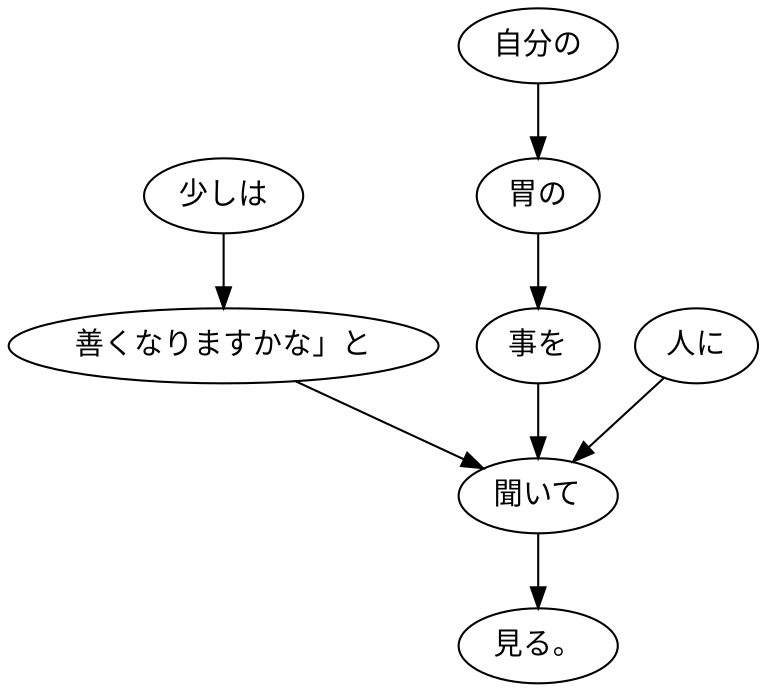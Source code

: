 digraph graph5394 {
	node0 [label="少しは"];
	node1 [label="善くなりますかな」と"];
	node2 [label="自分の"];
	node3 [label="胃の"];
	node4 [label="事を"];
	node5 [label="人に"];
	node6 [label="聞いて"];
	node7 [label="見る。"];
	node0 -> node1;
	node1 -> node6;
	node2 -> node3;
	node3 -> node4;
	node4 -> node6;
	node5 -> node6;
	node6 -> node7;
}
